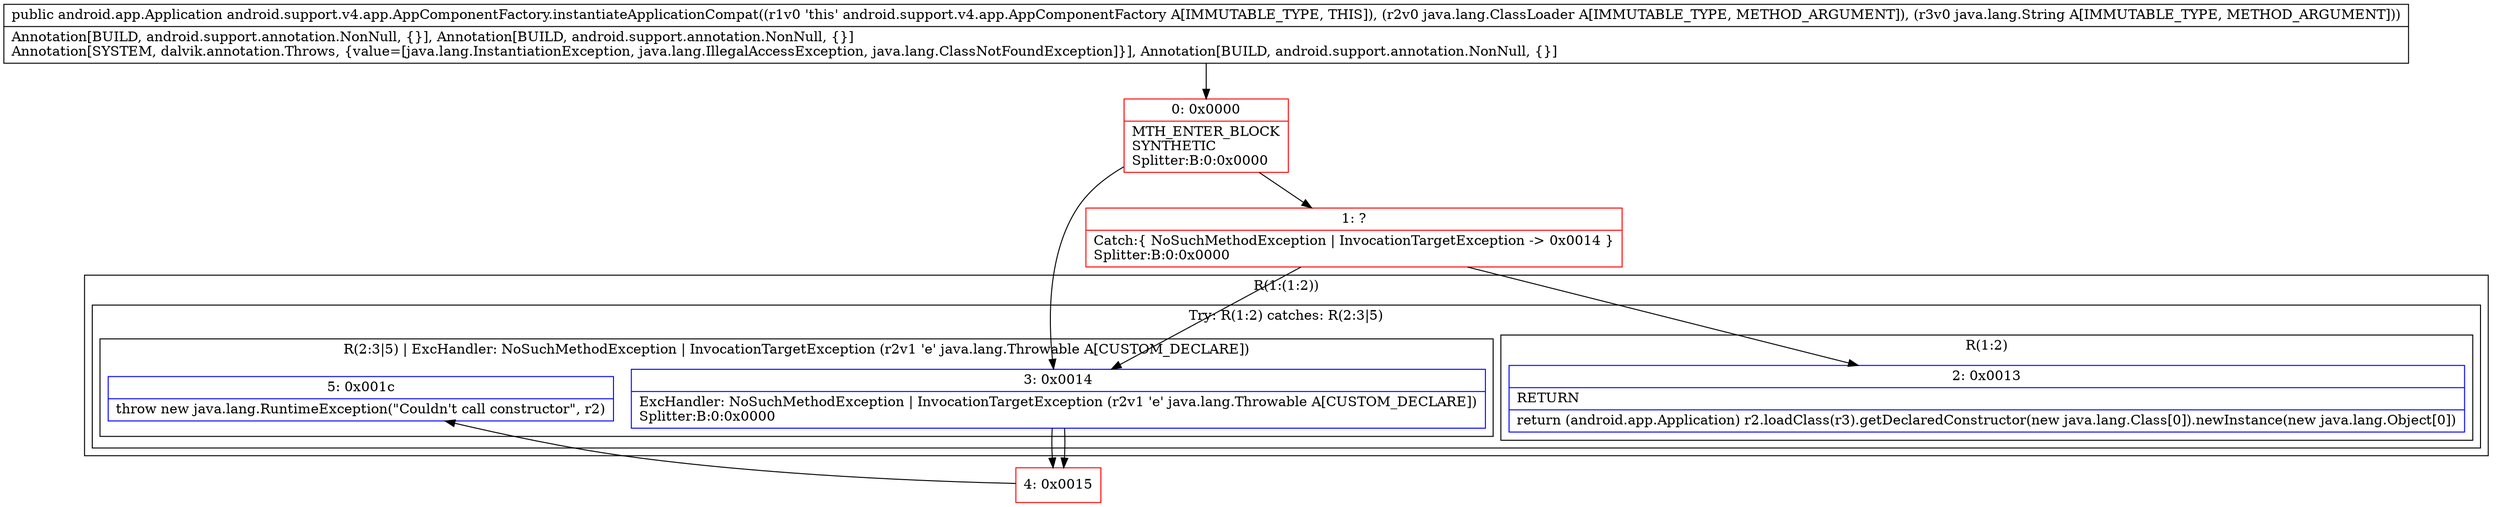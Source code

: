 digraph "CFG forandroid.support.v4.app.AppComponentFactory.instantiateApplicationCompat(Ljava\/lang\/ClassLoader;Ljava\/lang\/String;)Landroid\/app\/Application;" {
subgraph cluster_Region_1764851783 {
label = "R(1:(1:2))";
node [shape=record,color=blue];
subgraph cluster_TryCatchRegion_1947537846 {
label = "Try: R(1:2) catches: R(2:3|5)";
node [shape=record,color=blue];
subgraph cluster_Region_1716760096 {
label = "R(1:2)";
node [shape=record,color=blue];
Node_2 [shape=record,label="{2\:\ 0x0013|RETURN\l|return (android.app.Application) r2.loadClass(r3).getDeclaredConstructor(new java.lang.Class[0]).newInstance(new java.lang.Object[0])\l}"];
}
subgraph cluster_Region_634270557 {
label = "R(2:3|5) | ExcHandler: NoSuchMethodException \| InvocationTargetException (r2v1 'e' java.lang.Throwable A[CUSTOM_DECLARE])\l";
node [shape=record,color=blue];
Node_3 [shape=record,label="{3\:\ 0x0014|ExcHandler: NoSuchMethodException \| InvocationTargetException (r2v1 'e' java.lang.Throwable A[CUSTOM_DECLARE])\lSplitter:B:0:0x0000\l}"];
Node_5 [shape=record,label="{5\:\ 0x001c|throw new java.lang.RuntimeException(\"Couldn't call constructor\", r2)\l}"];
}
}
}
subgraph cluster_Region_634270557 {
label = "R(2:3|5) | ExcHandler: NoSuchMethodException \| InvocationTargetException (r2v1 'e' java.lang.Throwable A[CUSTOM_DECLARE])\l";
node [shape=record,color=blue];
Node_3 [shape=record,label="{3\:\ 0x0014|ExcHandler: NoSuchMethodException \| InvocationTargetException (r2v1 'e' java.lang.Throwable A[CUSTOM_DECLARE])\lSplitter:B:0:0x0000\l}"];
Node_5 [shape=record,label="{5\:\ 0x001c|throw new java.lang.RuntimeException(\"Couldn't call constructor\", r2)\l}"];
}
Node_0 [shape=record,color=red,label="{0\:\ 0x0000|MTH_ENTER_BLOCK\lSYNTHETIC\lSplitter:B:0:0x0000\l}"];
Node_1 [shape=record,color=red,label="{1\:\ ?|Catch:\{ NoSuchMethodException \| InvocationTargetException \-\> 0x0014 \}\lSplitter:B:0:0x0000\l}"];
Node_4 [shape=record,color=red,label="{4\:\ 0x0015}"];
MethodNode[shape=record,label="{public android.app.Application android.support.v4.app.AppComponentFactory.instantiateApplicationCompat((r1v0 'this' android.support.v4.app.AppComponentFactory A[IMMUTABLE_TYPE, THIS]), (r2v0 java.lang.ClassLoader A[IMMUTABLE_TYPE, METHOD_ARGUMENT]), (r3v0 java.lang.String A[IMMUTABLE_TYPE, METHOD_ARGUMENT]))  | Annotation[BUILD, android.support.annotation.NonNull, \{\}], Annotation[BUILD, android.support.annotation.NonNull, \{\}]\lAnnotation[SYSTEM, dalvik.annotation.Throws, \{value=[java.lang.InstantiationException, java.lang.IllegalAccessException, java.lang.ClassNotFoundException]\}], Annotation[BUILD, android.support.annotation.NonNull, \{\}]\l}"];
MethodNode -> Node_0;
Node_3 -> Node_4;
Node_3 -> Node_4;
Node_0 -> Node_1;
Node_0 -> Node_3;
Node_1 -> Node_2;
Node_1 -> Node_3;
Node_4 -> Node_5;
}

